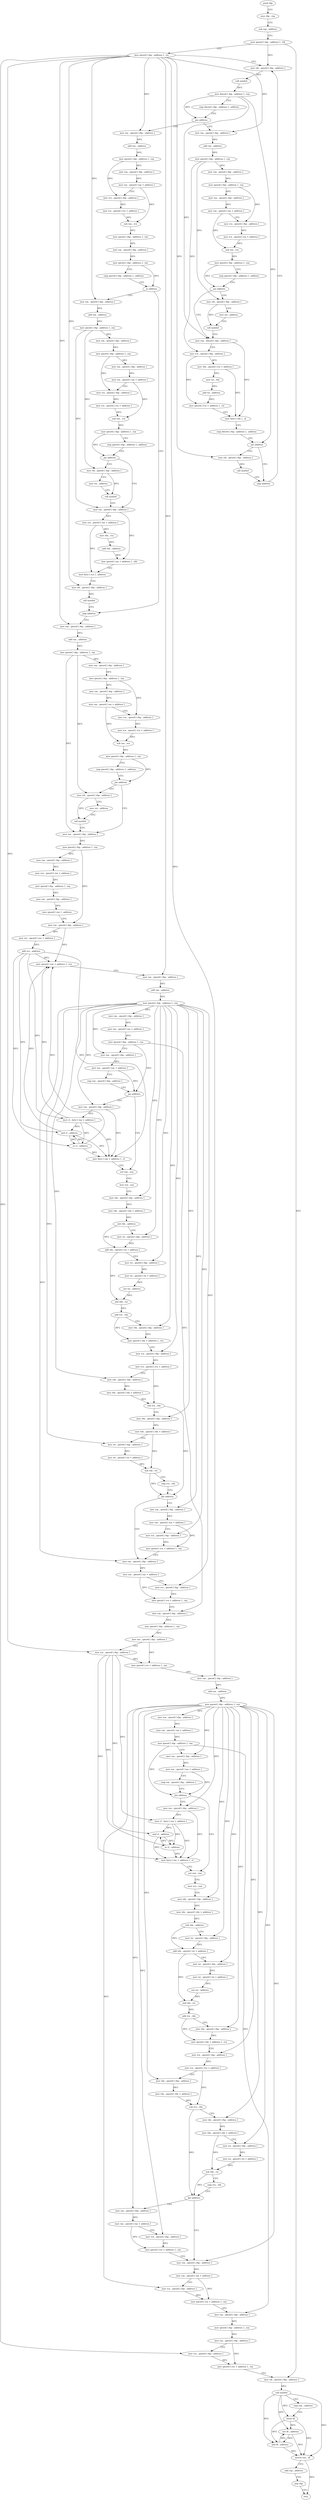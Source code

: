 digraph "func" {
"4230240" [label = "push rbp" ]
"4230241" [label = "mov rbp , rsp" ]
"4230244" [label = "sub rsp , address" ]
"4230251" [label = "mov qword [ rbp - address ] , rdi" ]
"4230255" [label = "mov qword [ rbp - address ] , rsi" ]
"4230259" [label = "mov rdi , qword [ rbp - address ]" ]
"4230446" [label = "mov rax , qword [ rbp - address ]" ]
"4230450" [label = "add rax , address" ]
"4230456" [label = "mov qword [ rbp - address ] , rax" ]
"4230460" [label = "mov rax , qword [ rbp - address ]" ]
"4230464" [label = "mov qword [ rbp - address ] , rax" ]
"4230468" [label = "mov rax , qword [ rbp - address ]" ]
"4230472" [label = "mov rax , qword [ rax + address ]" ]
"4230476" [label = "mov rcx , qword [ rbp - address ]" ]
"4230480" [label = "mov rcx , qword [ rcx + address ]" ]
"4230484" [label = "sub rax , rcx" ]
"4230487" [label = "mov qword [ rbp - address ] , rax" ]
"4230491" [label = "cmp qword [ rbp - address ] , address" ]
"4230496" [label = "jae address" ]
"4230516" [label = "mov eax , dword [ rbp - address ]" ]
"4230502" [label = "mov rdi , qword [ rbp - address ]" ]
"4230281" [label = "mov rax , qword [ rbp - address ]" ]
"4230285" [label = "add rax , address" ]
"4230291" [label = "mov qword [ rbp - address ] , rax" ]
"4230295" [label = "mov rax , qword [ rbp - address ]" ]
"4230299" [label = "mov rax , qword [ rax + address ]" ]
"4230303" [label = "mov rcx , qword [ rbp - address ]" ]
"4230307" [label = "mov rcx , qword [ rcx + address ]" ]
"4230311" [label = "sub rax , rcx" ]
"4230314" [label = "mov qword [ rbp - address ] , rax" ]
"4230318" [label = "mov rax , qword [ rbp - address ]" ]
"4230322" [label = "mov qword [ rbp - address ] , rax" ]
"4230326" [label = "cmp qword [ rbp - address ] , address" ]
"4230331" [label = "je address" ]
"4230441" [label = "jmp address" ]
"4230337" [label = "mov rax , qword [ rbp - address ]" ]
"4230519" [label = "mov rcx , qword [ rbp - address ]" ]
"4230523" [label = "mov rdx , qword [ rcx + address ]" ]
"4230527" [label = "mov rsi , rdx" ]
"4230530" [label = "add rsi , address" ]
"4230537" [label = "mov qword [ rcx + address ] , rsi" ]
"4230541" [label = "mov byte [ rdx ] , al" ]
"4230543" [label = "cmp dword [ rbp - address ] , address" ]
"4230547" [label = "jne address" ]
"4230562" [label = "jmp address" ]
"4230553" [label = "mov rdi , qword [ rbp - address ]" ]
"4230506" [label = "mov esi , address" ]
"4230511" [label = "call symbol" ]
"4230567" [label = "mov rax , qword [ rbp - address ]" ]
"4230341" [label = "add rax , address" ]
"4230347" [label = "mov qword [ rbp - address ] , rax" ]
"4230351" [label = "mov rax , qword [ rbp - address ]" ]
"4230355" [label = "mov qword [ rbp - address ] , rax" ]
"4230359" [label = "mov rax , qword [ rbp - address ]" ]
"4230363" [label = "mov rax , qword [ rax + address ]" ]
"4230367" [label = "mov rcx , qword [ rbp - address ]" ]
"4230371" [label = "mov rcx , qword [ rcx + address ]" ]
"4230375" [label = "sub rax , rcx" ]
"4230378" [label = "mov qword [ rbp - address ] , rax" ]
"4230382" [label = "cmp qword [ rbp - address ] , address" ]
"4230387" [label = "jae address" ]
"4230407" [label = "mov rax , qword [ rbp - address ]" ]
"4230393" [label = "mov rdi , qword [ rbp - address ]" ]
"4230557" [label = "call symbol" ]
"4230571" [label = "add rax , address" ]
"4230577" [label = "mov qword [ rbp - address ] , rax" ]
"4230581" [label = "mov rax , qword [ rbp - address ]" ]
"4230585" [label = "mov qword [ rbp - address ] , rax" ]
"4230589" [label = "mov rax , qword [ rbp - address ]" ]
"4230593" [label = "mov rax , qword [ rax + address ]" ]
"4230597" [label = "mov rcx , qword [ rbp - address ]" ]
"4230601" [label = "mov rcx , qword [ rcx + address ]" ]
"4230605" [label = "sub rax , rcx" ]
"4230608" [label = "mov qword [ rbp - address ] , rax" ]
"4230612" [label = "cmp qword [ rbp - address ] , address" ]
"4230617" [label = "jae address" ]
"4230637" [label = "mov rax , qword [ rbp - address ]" ]
"4230623" [label = "mov rdi , qword [ rbp - address ]" ]
"4230411" [label = "mov rcx , qword [ rax + address ]" ]
"4230415" [label = "mov rdx , rcx" ]
"4230418" [label = "add rdx , address" ]
"4230425" [label = "mov qword [ rax + address ] , rdx" ]
"4230429" [label = "mov byte [ rcx ] , address" ]
"4230432" [label = "mov rdi , qword [ rbp - address ]" ]
"4230436" [label = "call symbol" ]
"4230397" [label = "mov esi , address" ]
"4230402" [label = "call symbol" ]
"4230263" [label = "call symbol" ]
"4230268" [label = "mov dword [ rbp - address ] , eax" ]
"4230271" [label = "cmp dword [ rbp - address ] , address" ]
"4230275" [label = "jne address" ]
"4230641" [label = "mov qword [ rbp - address ] , rax" ]
"4230645" [label = "mov rax , qword [ rbp - address ]" ]
"4230649" [label = "mov rax , qword [ rax + address ]" ]
"4230653" [label = "mov qword [ rbp - address ] , rax" ]
"4230660" [label = "mov rax , qword [ rbp - address ]" ]
"4230667" [label = "mov qword [ rax ] , address" ]
"4230674" [label = "mov rax , qword [ rbp - address ]" ]
"4230678" [label = "mov rcx , qword [ rax + address ]" ]
"4230682" [label = "add rcx , address" ]
"4230689" [label = "mov qword [ rax + address ] , rcx" ]
"4230693" [label = "mov rax , qword [ rbp - address ]" ]
"4230697" [label = "add rax , address" ]
"4230703" [label = "mov qword [ rbp - address ] , rax" ]
"4230710" [label = "mov rax , qword [ rbp - address ]" ]
"4230717" [label = "mov rax , qword [ rax + address ]" ]
"4230721" [label = "mov qword [ rbp - address ] , rax" ]
"4230728" [label = "mov rax , qword [ rbp - address ]" ]
"4230735" [label = "mov rax , qword [ rax + address ]" ]
"4230739" [label = "cmp rax , qword [ rbp - address ]" ]
"4230746" [label = "jne address" ]
"4230771" [label = "xor eax , eax" ]
"4230752" [label = "mov rax , qword [ rbp - address ]" ]
"4230627" [label = "mov esi , address" ]
"4230632" [label = "call symbol" ]
"4230773" [label = "mov ecx , eax" ]
"4230775" [label = "mov rdx , qword [ rbp - address ]" ]
"4230782" [label = "mov rdx , qword [ rdx + address ]" ]
"4230786" [label = "sub rdx , address" ]
"4230793" [label = "mov rsi , qword [ rbp - address ]" ]
"4230800" [label = "add rdx , qword [ rsi + address ]" ]
"4230804" [label = "mov rsi , qword [ rbp - address ]" ]
"4230811" [label = "mov rsi , qword [ rsi + address ]" ]
"4230815" [label = "xor rsi , address" ]
"4230822" [label = "and rdx , rsi" ]
"4230825" [label = "add rcx , rdx" ]
"4230828" [label = "mov rdx , qword [ rbp - address ]" ]
"4230835" [label = "mov qword [ rdx + address ] , rcx" ]
"4230839" [label = "mov rcx , qword [ rbp - address ]" ]
"4230846" [label = "mov rcx , qword [ rcx + address ]" ]
"4230850" [label = "mov rdx , qword [ rbp - address ]" ]
"4230857" [label = "mov rdx , qword [ rdx + address ]" ]
"4230861" [label = "sub rcx , rdx" ]
"4230864" [label = "mov rdx , qword [ rbp - address ]" ]
"4230871" [label = "mov rdx , qword [ rdx + address ]" ]
"4230875" [label = "mov rsi , qword [ rbp - address ]" ]
"4230882" [label = "mov rsi , qword [ rsi + address ]" ]
"4230886" [label = "sub rdx , rsi" ]
"4230889" [label = "cmp rcx , rdx" ]
"4230892" [label = "jbe address" ]
"4230920" [label = "mov rax , qword [ rbp - address ]" ]
"4230898" [label = "mov rax , qword [ rbp - address ]" ]
"4230759" [label = "mov cl , byte [ rax + address ]" ]
"4230762" [label = "and cl , address" ]
"4230765" [label = "or cl , address" ]
"4230768" [label = "mov byte [ rax + address ] , cl" ]
"4230927" [label = "mov rax , qword [ rax + address ]" ]
"4230931" [label = "mov rcx , qword [ rbp - address ]" ]
"4230938" [label = "mov qword [ rcx + address ] , rax" ]
"4230942" [label = "mov rax , qword [ rbp - address ]" ]
"4230949" [label = "mov qword [ rbp - address ] , rax" ]
"4230956" [label = "mov rax , qword [ rbp - address ]" ]
"4230963" [label = "mov rcx , qword [ rbp - address ]" ]
"4230967" [label = "mov qword [ rcx + address ] , rax" ]
"4230971" [label = "mov rax , qword [ rbp - address ]" ]
"4230975" [label = "add rax , address" ]
"4230981" [label = "mov qword [ rbp - address ] , rax" ]
"4230988" [label = "mov rax , qword [ rbp - address ]" ]
"4230995" [label = "mov rax , qword [ rax + address ]" ]
"4230999" [label = "mov qword [ rbp - address ] , rax" ]
"4231006" [label = "mov rax , qword [ rbp - address ]" ]
"4231013" [label = "mov rax , qword [ rax + address ]" ]
"4231017" [label = "cmp rax , qword [ rbp - address ]" ]
"4231024" [label = "jne address" ]
"4231049" [label = "xor eax , eax" ]
"4231030" [label = "mov rax , qword [ rbp - address ]" ]
"4230905" [label = "mov rax , qword [ rax + address ]" ]
"4230909" [label = "mov rcx , qword [ rbp - address ]" ]
"4230916" [label = "mov qword [ rcx + address ] , rax" ]
"4231051" [label = "mov ecx , eax" ]
"4231053" [label = "mov rdx , qword [ rbp - address ]" ]
"4231060" [label = "mov rdx , qword [ rdx + address ]" ]
"4231064" [label = "sub rdx , address" ]
"4231071" [label = "mov rsi , qword [ rbp - address ]" ]
"4231078" [label = "add rdx , qword [ rsi + address ]" ]
"4231082" [label = "mov rsi , qword [ rbp - address ]" ]
"4231089" [label = "mov rsi , qword [ rsi + address ]" ]
"4231093" [label = "xor rsi , address" ]
"4231100" [label = "and rdx , rsi" ]
"4231103" [label = "add rcx , rdx" ]
"4231106" [label = "mov rdx , qword [ rbp - address ]" ]
"4231113" [label = "mov qword [ rdx + address ] , rcx" ]
"4231117" [label = "mov rcx , qword [ rbp - address ]" ]
"4231124" [label = "mov rcx , qword [ rcx + address ]" ]
"4231128" [label = "mov rdx , qword [ rbp - address ]" ]
"4231135" [label = "mov rdx , qword [ rdx + address ]" ]
"4231139" [label = "sub rcx , rdx" ]
"4231142" [label = "mov rdx , qword [ rbp - address ]" ]
"4231149" [label = "mov rdx , qword [ rdx + address ]" ]
"4231153" [label = "mov rsi , qword [ rbp - address ]" ]
"4231160" [label = "mov rsi , qword [ rsi + address ]" ]
"4231164" [label = "sub rdx , rsi" ]
"4231167" [label = "cmp rcx , rdx" ]
"4231170" [label = "jbe address" ]
"4231198" [label = "mov rax , qword [ rbp - address ]" ]
"4231176" [label = "mov rax , qword [ rbp - address ]" ]
"4231037" [label = "mov cl , byte [ rax + address ]" ]
"4231040" [label = "and cl , address" ]
"4231043" [label = "or cl , address" ]
"4231046" [label = "mov byte [ rax + address ] , cl" ]
"4231205" [label = "mov rax , qword [ rax + address ]" ]
"4231209" [label = "mov rcx , qword [ rbp - address ]" ]
"4231216" [label = "mov qword [ rcx + address ] , rax" ]
"4231220" [label = "mov rax , qword [ rbp - address ]" ]
"4231227" [label = "mov qword [ rbp - address ] , rax" ]
"4231234" [label = "mov rax , qword [ rbp - address ]" ]
"4231241" [label = "mov rcx , qword [ rbp - address ]" ]
"4231245" [label = "mov qword [ rcx + address ] , rax" ]
"4231249" [label = "mov rdi , qword [ rbp - address ]" ]
"4231253" [label = "call symbol" ]
"4231258" [label = "cmp eax , address" ]
"4231261" [label = "setne dl" ]
"4231264" [label = "xor dl , address" ]
"4231267" [label = "and dl , address" ]
"4231270" [label = "movzx eax , dl" ]
"4231273" [label = "add rsp , address" ]
"4231280" [label = "pop rbp" ]
"4231281" [label = "retn" ]
"4231183" [label = "mov rax , qword [ rax + address ]" ]
"4231187" [label = "mov rcx , qword [ rbp - address ]" ]
"4231194" [label = "mov qword [ rcx + address ] , rax" ]
"4230240" -> "4230241" [ label = "CFG" ]
"4230241" -> "4230244" [ label = "CFG" ]
"4230244" -> "4230251" [ label = "CFG" ]
"4230251" -> "4230255" [ label = "CFG" ]
"4230251" -> "4230259" [ label = "DFG" ]
"4230251" -> "4231249" [ label = "DFG" ]
"4230255" -> "4230259" [ label = "CFG" ]
"4230255" -> "4230446" [ label = "DFG" ]
"4230255" -> "4230281" [ label = "DFG" ]
"4230255" -> "4230337" [ label = "DFG" ]
"4230255" -> "4230553" [ label = "DFG" ]
"4230255" -> "4230567" [ label = "DFG" ]
"4230255" -> "4230432" [ label = "DFG" ]
"4230255" -> "4230693" [ label = "DFG" ]
"4230255" -> "4230963" [ label = "DFG" ]
"4230255" -> "4230971" [ label = "DFG" ]
"4230255" -> "4231241" [ label = "DFG" ]
"4230259" -> "4230263" [ label = "DFG" ]
"4230446" -> "4230450" [ label = "DFG" ]
"4230450" -> "4230456" [ label = "DFG" ]
"4230456" -> "4230460" [ label = "DFG" ]
"4230456" -> "4230519" [ label = "DFG" ]
"4230456" -> "4230502" [ label = "DFG" ]
"4230460" -> "4230464" [ label = "DFG" ]
"4230464" -> "4230468" [ label = "DFG" ]
"4230464" -> "4230476" [ label = "DFG" ]
"4230468" -> "4230472" [ label = "DFG" ]
"4230472" -> "4230476" [ label = "CFG" ]
"4230472" -> "4230484" [ label = "DFG" ]
"4230476" -> "4230480" [ label = "DFG" ]
"4230480" -> "4230484" [ label = "DFG" ]
"4230484" -> "4230487" [ label = "DFG" ]
"4230487" -> "4230491" [ label = "CFG" ]
"4230487" -> "4230496" [ label = "DFG" ]
"4230491" -> "4230496" [ label = "CFG" ]
"4230496" -> "4230516" [ label = "CFG" ]
"4230496" -> "4230502" [ label = "CFG" ]
"4230516" -> "4230519" [ label = "CFG" ]
"4230516" -> "4230541" [ label = "DFG" ]
"4230502" -> "4230506" [ label = "CFG" ]
"4230502" -> "4230511" [ label = "DFG" ]
"4230281" -> "4230285" [ label = "DFG" ]
"4230285" -> "4230291" [ label = "DFG" ]
"4230291" -> "4230295" [ label = "DFG" ]
"4230291" -> "4230303" [ label = "DFG" ]
"4230295" -> "4230299" [ label = "DFG" ]
"4230299" -> "4230303" [ label = "CFG" ]
"4230299" -> "4230311" [ label = "DFG" ]
"4230303" -> "4230307" [ label = "DFG" ]
"4230307" -> "4230311" [ label = "DFG" ]
"4230311" -> "4230314" [ label = "DFG" ]
"4230314" -> "4230318" [ label = "DFG" ]
"4230318" -> "4230322" [ label = "DFG" ]
"4230322" -> "4230326" [ label = "CFG" ]
"4230322" -> "4230331" [ label = "DFG" ]
"4230326" -> "4230331" [ label = "CFG" ]
"4230331" -> "4230441" [ label = "CFG" ]
"4230331" -> "4230337" [ label = "CFG" ]
"4230441" -> "4230567" [ label = "CFG" ]
"4230337" -> "4230341" [ label = "DFG" ]
"4230519" -> "4230523" [ label = "DFG" ]
"4230519" -> "4230537" [ label = "DFG" ]
"4230523" -> "4230527" [ label = "DFG" ]
"4230523" -> "4230541" [ label = "DFG" ]
"4230527" -> "4230530" [ label = "DFG" ]
"4230530" -> "4230537" [ label = "DFG" ]
"4230537" -> "4230541" [ label = "CFG" ]
"4230541" -> "4230543" [ label = "CFG" ]
"4230543" -> "4230547" [ label = "CFG" ]
"4230547" -> "4230562" [ label = "CFG" ]
"4230547" -> "4230553" [ label = "CFG" ]
"4230562" -> "4230259" [ label = "CFG" ]
"4230553" -> "4230557" [ label = "DFG" ]
"4230506" -> "4230511" [ label = "CFG" ]
"4230511" -> "4230516" [ label = "CFG" ]
"4230567" -> "4230571" [ label = "DFG" ]
"4230341" -> "4230347" [ label = "DFG" ]
"4230347" -> "4230351" [ label = "DFG" ]
"4230347" -> "4230407" [ label = "DFG" ]
"4230347" -> "4230393" [ label = "DFG" ]
"4230351" -> "4230355" [ label = "DFG" ]
"4230355" -> "4230359" [ label = "DFG" ]
"4230355" -> "4230367" [ label = "DFG" ]
"4230359" -> "4230363" [ label = "DFG" ]
"4230363" -> "4230367" [ label = "CFG" ]
"4230363" -> "4230375" [ label = "DFG" ]
"4230367" -> "4230371" [ label = "DFG" ]
"4230371" -> "4230375" [ label = "DFG" ]
"4230375" -> "4230378" [ label = "DFG" ]
"4230378" -> "4230382" [ label = "CFG" ]
"4230378" -> "4230387" [ label = "DFG" ]
"4230382" -> "4230387" [ label = "CFG" ]
"4230387" -> "4230407" [ label = "CFG" ]
"4230387" -> "4230393" [ label = "CFG" ]
"4230407" -> "4230411" [ label = "DFG" ]
"4230407" -> "4230425" [ label = "DFG" ]
"4230393" -> "4230397" [ label = "CFG" ]
"4230393" -> "4230402" [ label = "DFG" ]
"4230557" -> "4230562" [ label = "CFG" ]
"4230571" -> "4230577" [ label = "DFG" ]
"4230577" -> "4230581" [ label = "DFG" ]
"4230577" -> "4230637" [ label = "DFG" ]
"4230577" -> "4230623" [ label = "DFG" ]
"4230581" -> "4230585" [ label = "DFG" ]
"4230585" -> "4230589" [ label = "DFG" ]
"4230585" -> "4230597" [ label = "DFG" ]
"4230589" -> "4230593" [ label = "DFG" ]
"4230593" -> "4230597" [ label = "CFG" ]
"4230593" -> "4230605" [ label = "DFG" ]
"4230597" -> "4230601" [ label = "DFG" ]
"4230601" -> "4230605" [ label = "DFG" ]
"4230605" -> "4230608" [ label = "DFG" ]
"4230608" -> "4230612" [ label = "CFG" ]
"4230608" -> "4230617" [ label = "DFG" ]
"4230612" -> "4230617" [ label = "CFG" ]
"4230617" -> "4230637" [ label = "CFG" ]
"4230617" -> "4230623" [ label = "CFG" ]
"4230637" -> "4230641" [ label = "DFG" ]
"4230623" -> "4230627" [ label = "CFG" ]
"4230623" -> "4230632" [ label = "DFG" ]
"4230411" -> "4230415" [ label = "DFG" ]
"4230411" -> "4230429" [ label = "DFG" ]
"4230415" -> "4230418" [ label = "DFG" ]
"4230418" -> "4230425" [ label = "DFG" ]
"4230425" -> "4230429" [ label = "CFG" ]
"4230429" -> "4230432" [ label = "CFG" ]
"4230432" -> "4230436" [ label = "DFG" ]
"4230436" -> "4230441" [ label = "CFG" ]
"4230397" -> "4230402" [ label = "CFG" ]
"4230402" -> "4230407" [ label = "CFG" ]
"4230263" -> "4230268" [ label = "DFG" ]
"4230268" -> "4230271" [ label = "CFG" ]
"4230268" -> "4230275" [ label = "DFG" ]
"4230268" -> "4230516" [ label = "DFG" ]
"4230268" -> "4230547" [ label = "DFG" ]
"4230271" -> "4230275" [ label = "CFG" ]
"4230275" -> "4230446" [ label = "CFG" ]
"4230275" -> "4230281" [ label = "CFG" ]
"4230641" -> "4230645" [ label = "DFG" ]
"4230641" -> "4230674" [ label = "DFG" ]
"4230645" -> "4230649" [ label = "DFG" ]
"4230649" -> "4230653" [ label = "DFG" ]
"4230653" -> "4230660" [ label = "DFG" ]
"4230660" -> "4230667" [ label = "DFG" ]
"4230667" -> "4230674" [ label = "CFG" ]
"4230674" -> "4230678" [ label = "DFG" ]
"4230674" -> "4230689" [ label = "DFG" ]
"4230678" -> "4230682" [ label = "DFG" ]
"4230682" -> "4230689" [ label = "DFG" ]
"4230682" -> "4230759" [ label = "DFG" ]
"4230682" -> "4230762" [ label = "DFG" ]
"4230682" -> "4230765" [ label = "DFG" ]
"4230682" -> "4230768" [ label = "DFG" ]
"4230689" -> "4230693" [ label = "CFG" ]
"4230693" -> "4230697" [ label = "DFG" ]
"4230697" -> "4230703" [ label = "DFG" ]
"4230703" -> "4230710" [ label = "DFG" ]
"4230703" -> "4230728" [ label = "DFG" ]
"4230703" -> "4230775" [ label = "DFG" ]
"4230703" -> "4230793" [ label = "DFG" ]
"4230703" -> "4230804" [ label = "DFG" ]
"4230703" -> "4230828" [ label = "DFG" ]
"4230703" -> "4230839" [ label = "DFG" ]
"4230703" -> "4230850" [ label = "DFG" ]
"4230703" -> "4230864" [ label = "DFG" ]
"4230703" -> "4230875" [ label = "DFG" ]
"4230703" -> "4230752" [ label = "DFG" ]
"4230703" -> "4230920" [ label = "DFG" ]
"4230703" -> "4230931" [ label = "DFG" ]
"4230703" -> "4230898" [ label = "DFG" ]
"4230703" -> "4230909" [ label = "DFG" ]
"4230710" -> "4230717" [ label = "DFG" ]
"4230717" -> "4230721" [ label = "DFG" ]
"4230721" -> "4230728" [ label = "CFG" ]
"4230721" -> "4230746" [ label = "DFG" ]
"4230721" -> "4230942" [ label = "DFG" ]
"4230728" -> "4230735" [ label = "DFG" ]
"4230735" -> "4230739" [ label = "CFG" ]
"4230735" -> "4230746" [ label = "DFG" ]
"4230739" -> "4230746" [ label = "CFG" ]
"4230746" -> "4230771" [ label = "CFG" ]
"4230746" -> "4230752" [ label = "CFG" ]
"4230771" -> "4230773" [ label = "CFG" ]
"4230752" -> "4230759" [ label = "DFG" ]
"4230752" -> "4230768" [ label = "DFG" ]
"4230627" -> "4230632" [ label = "CFG" ]
"4230632" -> "4230637" [ label = "CFG" ]
"4230773" -> "4230775" [ label = "CFG" ]
"4230775" -> "4230782" [ label = "DFG" ]
"4230782" -> "4230786" [ label = "DFG" ]
"4230786" -> "4230793" [ label = "CFG" ]
"4230786" -> "4230800" [ label = "DFG" ]
"4230793" -> "4230800" [ label = "DFG" ]
"4230800" -> "4230804" [ label = "CFG" ]
"4230800" -> "4230822" [ label = "DFG" ]
"4230804" -> "4230811" [ label = "DFG" ]
"4230811" -> "4230815" [ label = "DFG" ]
"4230815" -> "4230822" [ label = "DFG" ]
"4230822" -> "4230825" [ label = "DFG" ]
"4230825" -> "4230828" [ label = "CFG" ]
"4230825" -> "4230835" [ label = "DFG" ]
"4230828" -> "4230835" [ label = "DFG" ]
"4230835" -> "4230839" [ label = "CFG" ]
"4230839" -> "4230846" [ label = "DFG" ]
"4230846" -> "4230850" [ label = "CFG" ]
"4230846" -> "4230861" [ label = "DFG" ]
"4230850" -> "4230857" [ label = "DFG" ]
"4230857" -> "4230861" [ label = "DFG" ]
"4230861" -> "4230864" [ label = "CFG" ]
"4230861" -> "4230892" [ label = "DFG" ]
"4230864" -> "4230871" [ label = "DFG" ]
"4230871" -> "4230875" [ label = "CFG" ]
"4230871" -> "4230886" [ label = "DFG" ]
"4230875" -> "4230882" [ label = "DFG" ]
"4230882" -> "4230886" [ label = "DFG" ]
"4230886" -> "4230889" [ label = "CFG" ]
"4230886" -> "4230892" [ label = "DFG" ]
"4230889" -> "4230892" [ label = "CFG" ]
"4230892" -> "4230920" [ label = "CFG" ]
"4230892" -> "4230898" [ label = "CFG" ]
"4230920" -> "4230927" [ label = "DFG" ]
"4230898" -> "4230905" [ label = "DFG" ]
"4230759" -> "4230762" [ label = "DFG" ]
"4230759" -> "4230689" [ label = "DFG" ]
"4230759" -> "4230765" [ label = "DFG" ]
"4230759" -> "4230768" [ label = "DFG" ]
"4230762" -> "4230765" [ label = "DFG" ]
"4230762" -> "4230689" [ label = "DFG" ]
"4230762" -> "4230768" [ label = "DFG" ]
"4230765" -> "4230768" [ label = "DFG" ]
"4230765" -> "4230689" [ label = "DFG" ]
"4230765" -> "4230762" [ label = "DFG" ]
"4230768" -> "4230771" [ label = "CFG" ]
"4230927" -> "4230931" [ label = "CFG" ]
"4230927" -> "4230938" [ label = "DFG" ]
"4230931" -> "4230938" [ label = "DFG" ]
"4230938" -> "4230942" [ label = "CFG" ]
"4230942" -> "4230949" [ label = "DFG" ]
"4230949" -> "4230956" [ label = "DFG" ]
"4230956" -> "4230963" [ label = "CFG" ]
"4230956" -> "4230967" [ label = "DFG" ]
"4230963" -> "4230967" [ label = "DFG" ]
"4230963" -> "4231037" [ label = "DFG" ]
"4230963" -> "4231040" [ label = "DFG" ]
"4230963" -> "4231043" [ label = "DFG" ]
"4230963" -> "4231046" [ label = "DFG" ]
"4230967" -> "4230971" [ label = "CFG" ]
"4230971" -> "4230975" [ label = "DFG" ]
"4230975" -> "4230981" [ label = "DFG" ]
"4230981" -> "4230988" [ label = "DFG" ]
"4230981" -> "4231006" [ label = "DFG" ]
"4230981" -> "4231053" [ label = "DFG" ]
"4230981" -> "4231071" [ label = "DFG" ]
"4230981" -> "4231082" [ label = "DFG" ]
"4230981" -> "4231106" [ label = "DFG" ]
"4230981" -> "4231117" [ label = "DFG" ]
"4230981" -> "4231128" [ label = "DFG" ]
"4230981" -> "4231142" [ label = "DFG" ]
"4230981" -> "4231153" [ label = "DFG" ]
"4230981" -> "4231030" [ label = "DFG" ]
"4230981" -> "4231198" [ label = "DFG" ]
"4230981" -> "4231209" [ label = "DFG" ]
"4230981" -> "4231176" [ label = "DFG" ]
"4230981" -> "4231187" [ label = "DFG" ]
"4230988" -> "4230995" [ label = "DFG" ]
"4230995" -> "4230999" [ label = "DFG" ]
"4230999" -> "4231006" [ label = "CFG" ]
"4230999" -> "4231024" [ label = "DFG" ]
"4230999" -> "4231220" [ label = "DFG" ]
"4231006" -> "4231013" [ label = "DFG" ]
"4231013" -> "4231017" [ label = "CFG" ]
"4231013" -> "4231024" [ label = "DFG" ]
"4231017" -> "4231024" [ label = "CFG" ]
"4231024" -> "4231049" [ label = "CFG" ]
"4231024" -> "4231030" [ label = "CFG" ]
"4231049" -> "4231051" [ label = "CFG" ]
"4231030" -> "4231037" [ label = "DFG" ]
"4231030" -> "4231046" [ label = "DFG" ]
"4230905" -> "4230909" [ label = "CFG" ]
"4230905" -> "4230916" [ label = "DFG" ]
"4230909" -> "4230916" [ label = "DFG" ]
"4230916" -> "4230920" [ label = "CFG" ]
"4231051" -> "4231053" [ label = "CFG" ]
"4231053" -> "4231060" [ label = "DFG" ]
"4231060" -> "4231064" [ label = "DFG" ]
"4231064" -> "4231071" [ label = "CFG" ]
"4231064" -> "4231078" [ label = "DFG" ]
"4231071" -> "4231078" [ label = "DFG" ]
"4231078" -> "4231082" [ label = "CFG" ]
"4231078" -> "4231100" [ label = "DFG" ]
"4231082" -> "4231089" [ label = "DFG" ]
"4231089" -> "4231093" [ label = "DFG" ]
"4231093" -> "4231100" [ label = "DFG" ]
"4231100" -> "4231103" [ label = "DFG" ]
"4231103" -> "4231106" [ label = "CFG" ]
"4231103" -> "4231113" [ label = "DFG" ]
"4231106" -> "4231113" [ label = "DFG" ]
"4231113" -> "4231117" [ label = "CFG" ]
"4231117" -> "4231124" [ label = "DFG" ]
"4231124" -> "4231128" [ label = "CFG" ]
"4231124" -> "4231139" [ label = "DFG" ]
"4231128" -> "4231135" [ label = "DFG" ]
"4231135" -> "4231139" [ label = "DFG" ]
"4231139" -> "4231142" [ label = "CFG" ]
"4231139" -> "4231170" [ label = "DFG" ]
"4231142" -> "4231149" [ label = "DFG" ]
"4231149" -> "4231153" [ label = "CFG" ]
"4231149" -> "4231164" [ label = "DFG" ]
"4231153" -> "4231160" [ label = "DFG" ]
"4231160" -> "4231164" [ label = "DFG" ]
"4231164" -> "4231167" [ label = "CFG" ]
"4231164" -> "4231170" [ label = "DFG" ]
"4231167" -> "4231170" [ label = "CFG" ]
"4231170" -> "4231198" [ label = "CFG" ]
"4231170" -> "4231176" [ label = "CFG" ]
"4231198" -> "4231205" [ label = "DFG" ]
"4231176" -> "4231183" [ label = "DFG" ]
"4231037" -> "4231040" [ label = "DFG" ]
"4231037" -> "4231043" [ label = "DFG" ]
"4231037" -> "4231046" [ label = "DFG" ]
"4231040" -> "4231043" [ label = "DFG" ]
"4231040" -> "4231046" [ label = "DFG" ]
"4231043" -> "4231046" [ label = "DFG" ]
"4231043" -> "4231040" [ label = "DFG" ]
"4231046" -> "4231049" [ label = "CFG" ]
"4231205" -> "4231209" [ label = "CFG" ]
"4231205" -> "4231216" [ label = "DFG" ]
"4231209" -> "4231216" [ label = "DFG" ]
"4231216" -> "4231220" [ label = "CFG" ]
"4231220" -> "4231227" [ label = "DFG" ]
"4231227" -> "4231234" [ label = "DFG" ]
"4231234" -> "4231241" [ label = "CFG" ]
"4231234" -> "4231245" [ label = "DFG" ]
"4231241" -> "4231245" [ label = "DFG" ]
"4231245" -> "4231249" [ label = "CFG" ]
"4231249" -> "4231253" [ label = "DFG" ]
"4231253" -> "4231258" [ label = "CFG" ]
"4231253" -> "4231261" [ label = "DFG" ]
"4231253" -> "4231264" [ label = "DFG" ]
"4231253" -> "4231267" [ label = "DFG" ]
"4231253" -> "4231270" [ label = "DFG" ]
"4231258" -> "4231261" [ label = "CFG" ]
"4231261" -> "4231264" [ label = "DFG" ]
"4231261" -> "4231267" [ label = "DFG" ]
"4231261" -> "4231270" [ label = "DFG" ]
"4231264" -> "4231267" [ label = "DFG" ]
"4231264" -> "4231270" [ label = "DFG" ]
"4231267" -> "4231270" [ label = "DFG" ]
"4231267" -> "4231264" [ label = "DFG" ]
"4231270" -> "4231273" [ label = "CFG" ]
"4231270" -> "4231281" [ label = "DFG" ]
"4231273" -> "4231280" [ label = "CFG" ]
"4231280" -> "4231281" [ label = "CFG" ]
"4231183" -> "4231187" [ label = "CFG" ]
"4231183" -> "4231194" [ label = "DFG" ]
"4231187" -> "4231194" [ label = "DFG" ]
"4231194" -> "4231198" [ label = "CFG" ]
}
